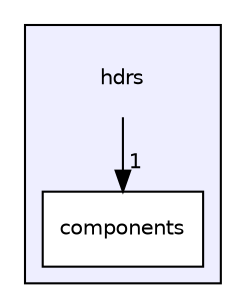 digraph "hdrs" {
  compound=true
  node [ fontsize="10", fontname="Helvetica"];
  edge [ labelfontsize="10", labelfontname="Helvetica"];
  subgraph clusterdir_0915d0a934590e8ab660cc06f27fa441 {
    graph [ bgcolor="#eeeeff", pencolor="black", label="" URL="dir_0915d0a934590e8ab660cc06f27fa441.html"];
    dir_0915d0a934590e8ab660cc06f27fa441 [shape=plaintext label="hdrs"];
  dir_fb7ef0c57ee25ef703977d86322dfc1d [shape=box label="components" fillcolor="white" style="filled" URL="dir_fb7ef0c57ee25ef703977d86322dfc1d.html"];
  }
  dir_0915d0a934590e8ab660cc06f27fa441->dir_fb7ef0c57ee25ef703977d86322dfc1d [headlabel="1", labeldistance=1.5 headhref="dir_000000_000001.html"];
}
